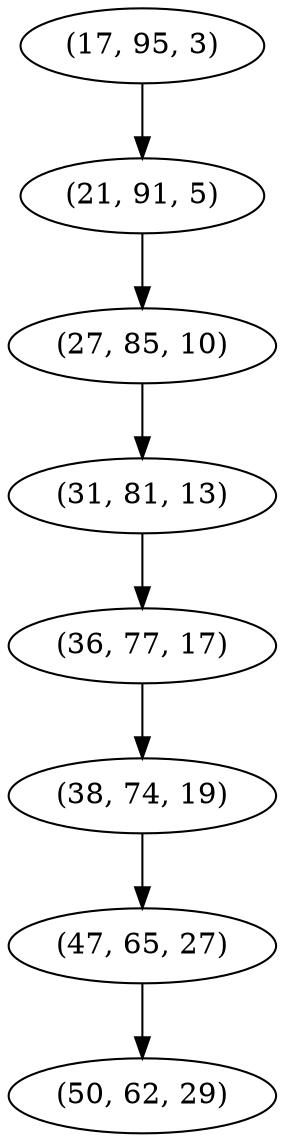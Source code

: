 digraph tree {
    "(17, 95, 3)";
    "(21, 91, 5)";
    "(27, 85, 10)";
    "(31, 81, 13)";
    "(36, 77, 17)";
    "(38, 74, 19)";
    "(47, 65, 27)";
    "(50, 62, 29)";
    "(17, 95, 3)" -> "(21, 91, 5)";
    "(21, 91, 5)" -> "(27, 85, 10)";
    "(27, 85, 10)" -> "(31, 81, 13)";
    "(31, 81, 13)" -> "(36, 77, 17)";
    "(36, 77, 17)" -> "(38, 74, 19)";
    "(38, 74, 19)" -> "(47, 65, 27)";
    "(47, 65, 27)" -> "(50, 62, 29)";
}
